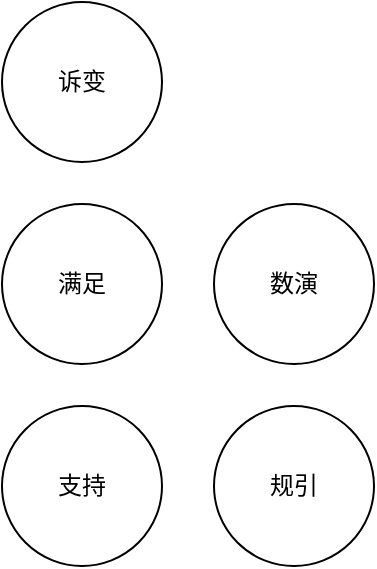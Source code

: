 <mxfile version="24.6.2" type="github">
  <diagram name="第 1 页" id="oRbieZPxxKd4XBJFWahl">
    <mxGraphModel dx="396" dy="1022" grid="0" gridSize="10" guides="1" tooltips="1" connect="1" arrows="1" fold="1" page="0" pageScale="1" pageWidth="827" pageHeight="1169" math="0" shadow="0">
      <root>
        <mxCell id="0" />
        <mxCell id="1" parent="0" />
        <mxCell id="jCL3Zi5yXvt7yF60Tiwd-1" value="诉变" style="ellipse;whiteSpace=wrap;html=1;" vertex="1" parent="1">
          <mxGeometry x="107" y="-76" width="80" height="80" as="geometry" />
        </mxCell>
        <mxCell id="jCL3Zi5yXvt7yF60Tiwd-2" value="满足" style="ellipse;whiteSpace=wrap;html=1;" vertex="1" parent="1">
          <mxGeometry x="107" y="25" width="80" height="80" as="geometry" />
        </mxCell>
        <mxCell id="jCL3Zi5yXvt7yF60Tiwd-3" value="数演" style="ellipse;whiteSpace=wrap;html=1;" vertex="1" parent="1">
          <mxGeometry x="213" y="25" width="80" height="80" as="geometry" />
        </mxCell>
        <mxCell id="jCL3Zi5yXvt7yF60Tiwd-4" value="支持" style="ellipse;whiteSpace=wrap;html=1;" vertex="1" parent="1">
          <mxGeometry x="107" y="126" width="80" height="80" as="geometry" />
        </mxCell>
        <mxCell id="jCL3Zi5yXvt7yF60Tiwd-5" value="规引" style="ellipse;whiteSpace=wrap;html=1;" vertex="1" parent="1">
          <mxGeometry x="213" y="126" width="80" height="80" as="geometry" />
        </mxCell>
      </root>
    </mxGraphModel>
  </diagram>
</mxfile>
